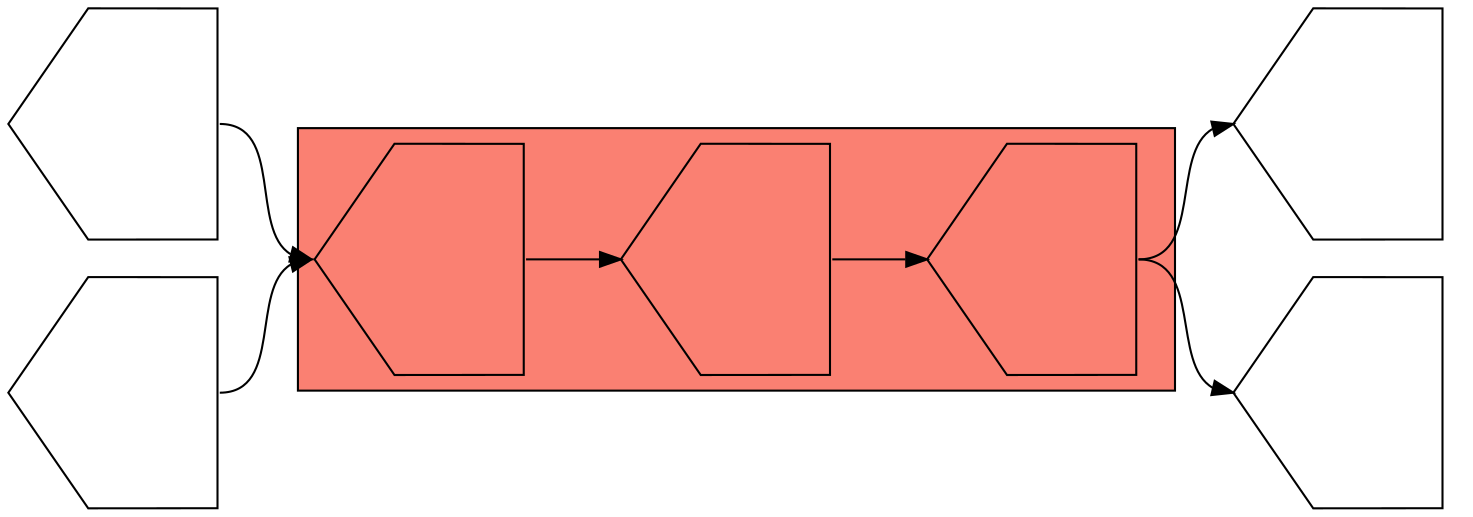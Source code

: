 digraph asm {
	rotate=90;
	edge [headport=n,tailport=s];
subgraph cluster_Cc19_c18_c17 {
	c19 [label="",height=1.53571,width=1.53571,shape=house];
	c18 [label="",height=1.53571,width=1.53571,shape=house];
	c17 [label="",height=1.53571,width=1.53571,shape=house];
	style=filled;
	fillcolor=salmon;
}
	c15 [label="",height=1.53571,width=1.53571,shape=house];
	c16 [label="",height=1.53571,width=1.53571,shape=house];
	c20 [label="",height=1.53571,width=1.53571,shape=house];
	c21 [label="",height=1.53571,width=1.53571,shape=house];
	c19 -> c18
	c18 -> c17
	c17 -> c15
	c17 -> c16
	c20 -> c19
	c21 -> c19
}